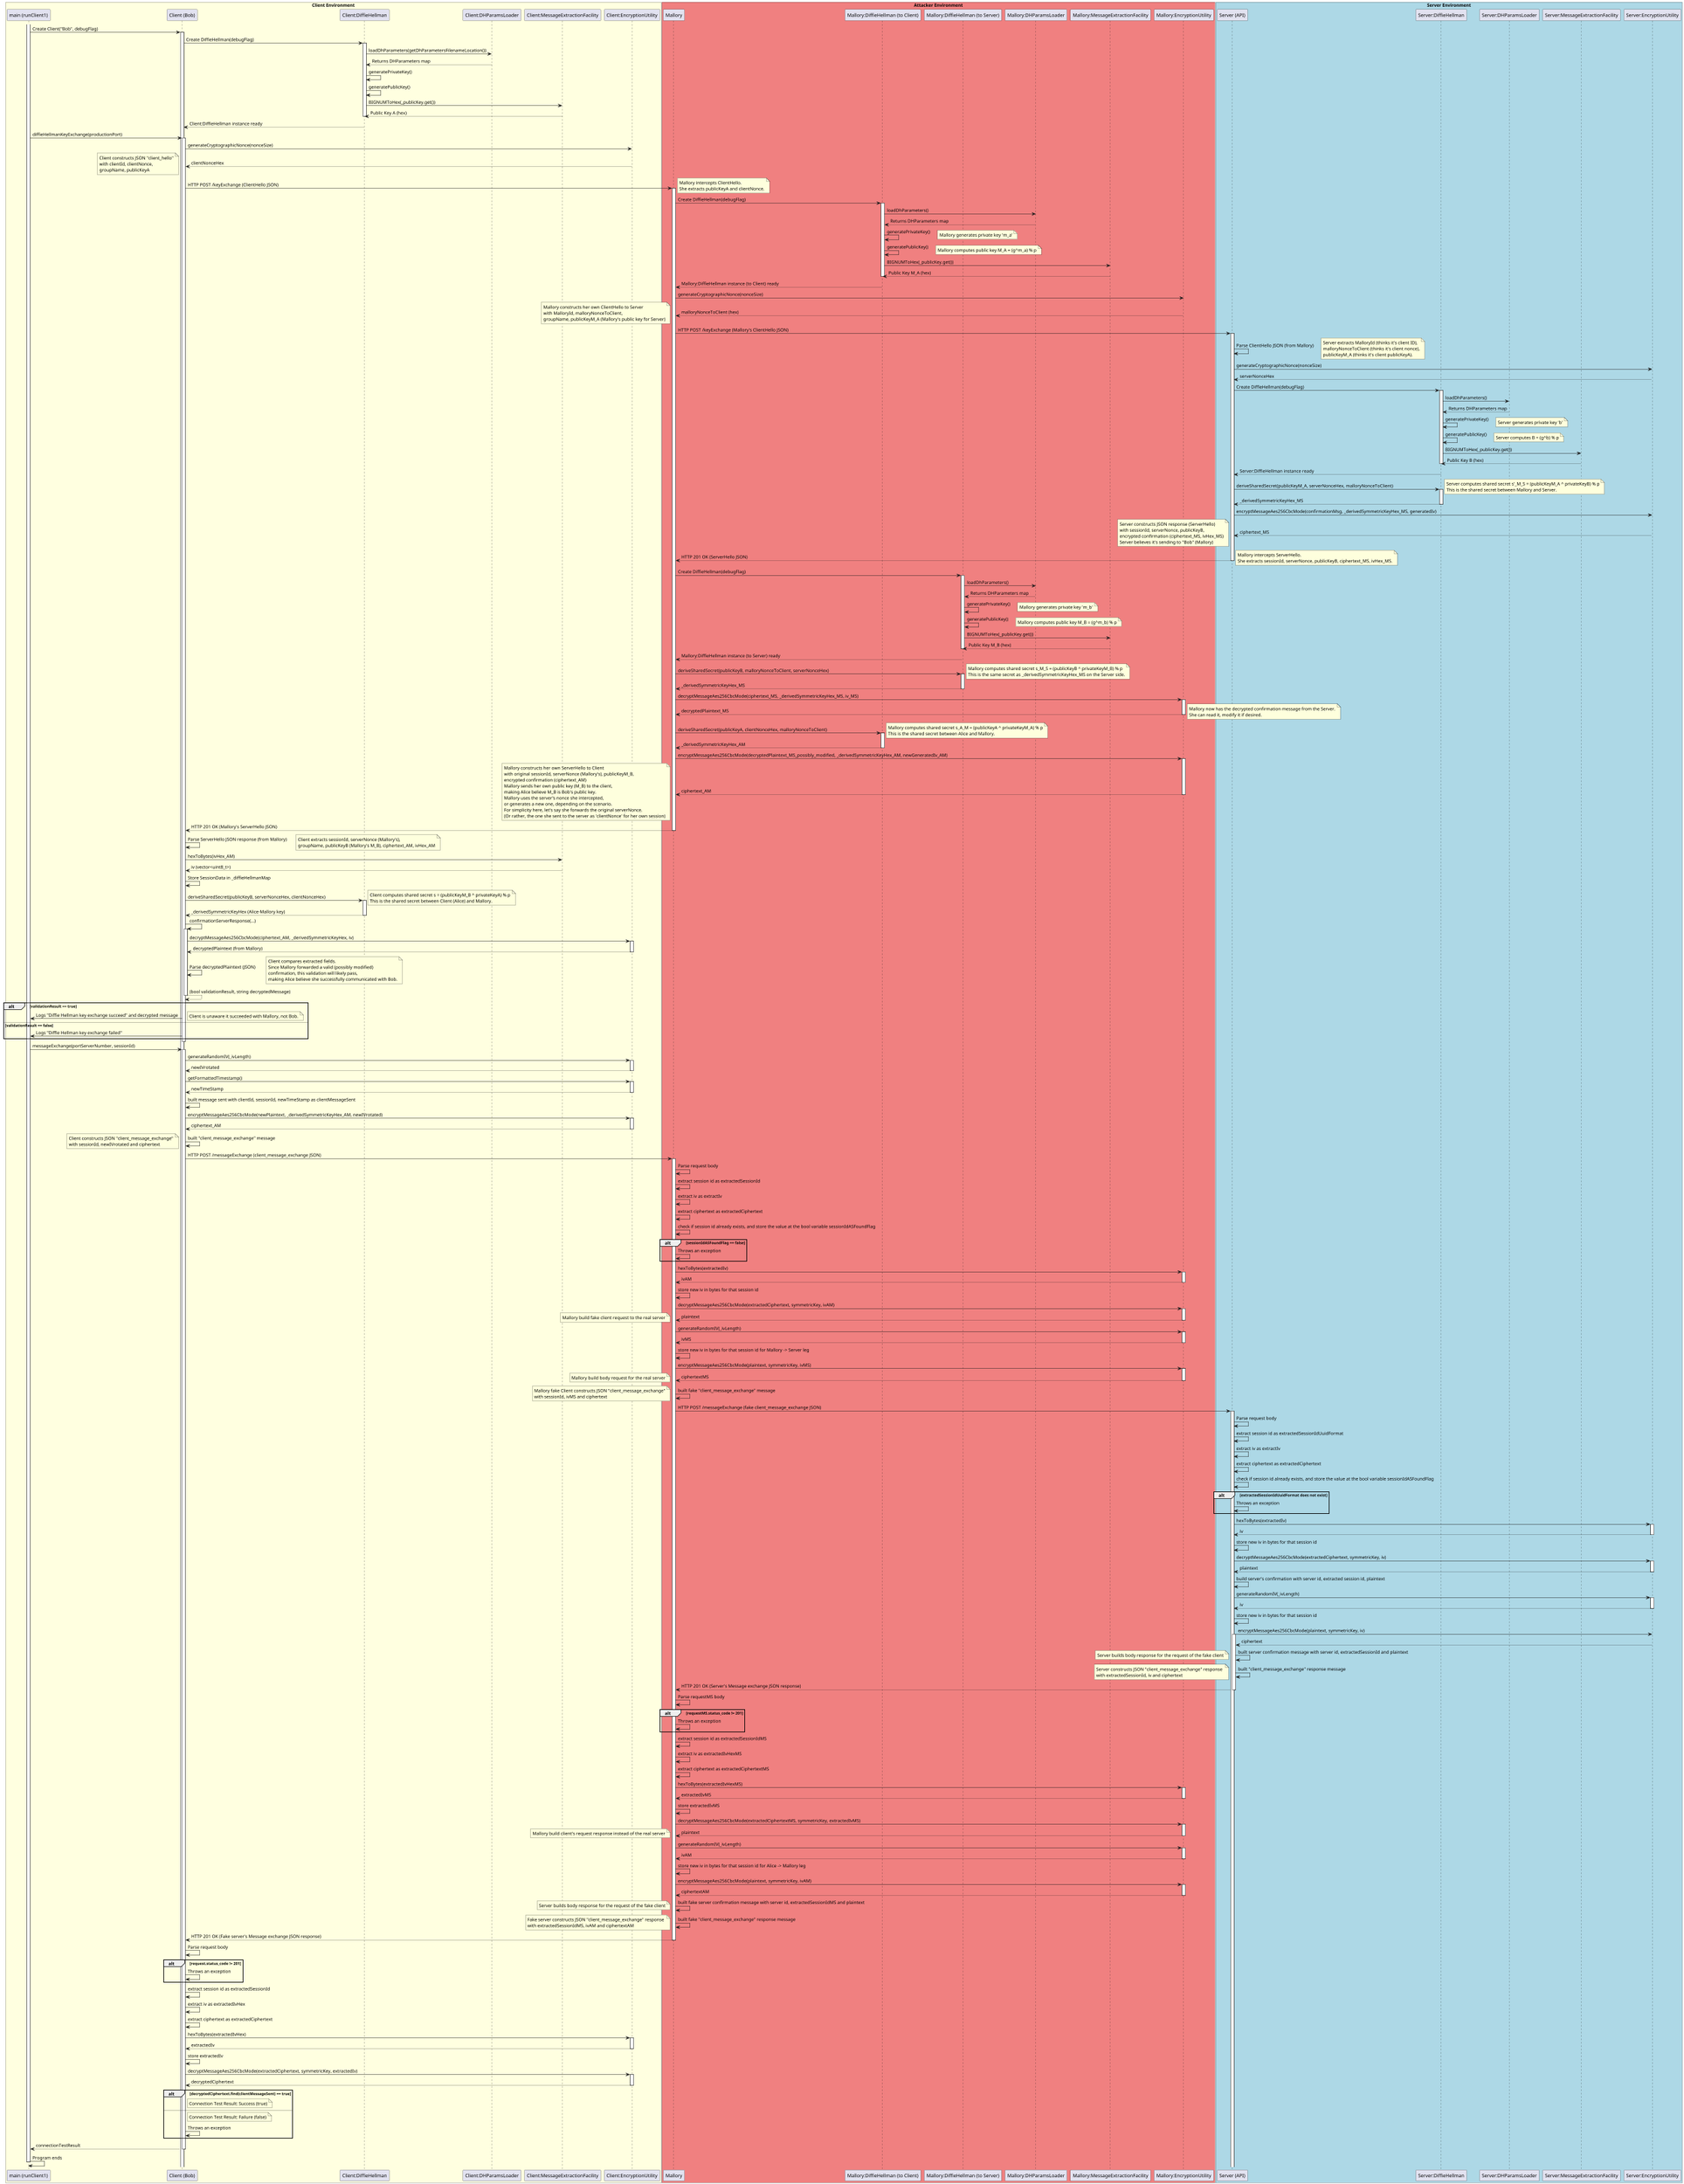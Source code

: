 "@startuml MITM_attack_sequence_diagram"
scale 0.5

box "Client Environment" #LightYellow
    participant "main (runClient1)" as Main
    participant "Client (Bob)" as Client
    participant "Client:DiffieHellman" as ClientDH
    participant "Client:DHParamsLoader" as ClientDHLoader
    participant "Client:MessageExtractionFacility" as ClientMEF
    participant "Client:EncryptionUtility" as ClientEU
end box

box "Attacker Environment" #LightCoral
    participant "Mallory" as Mallory
    participant "Mallory:DiffieHellman (to Client)" as MalloryDHClient
    participant "Mallory:DiffieHellman (to Server)" as MalloryDHServer
    participant "Mallory:DHParamsLoader" as MalloryDHLoader
    participant "Mallory:MessageExtractionFacility" as MalloryMEF
    participant "Mallory:EncryptionUtility" as MalloryEU
end box

box "Server Environment" #LightBlue
    participant "Server (API)" as ServerAPI
    participant "Server:DiffieHellman" as ServerDH
    participant "Server:DHParamsLoader" as ServerDHLoader
    participant "Server:MessageExtractionFacility" as ServerMEF
    participant "Server:EncryptionUtility" as ServerEU
end box

activate Main

Main -> Client : Create Client("Bob", debugFlag)
activate Client

Client -> ClientDH : Create DiffieHellman(debugFlag)
activate ClientDH
    ClientDH -> ClientDHLoader : loadDhParameters(getDhParametersFilenameLocation())
    ClientDHLoader --> ClientDH : Returns DHParameters map
    ClientDH -> ClientDH : generatePrivateKey()
    ClientDH -> ClientDH : generatePublicKey()
    ClientDH -> ClientMEF : BIGNUMToHex(_publicKey.get())
    ClientMEF --> ClientDH : Public Key A (hex)
deactivate ClientDH
ClientDH --> Client : Client:DiffieHellman instance ready

Main -> Client : diffieHellmanKeyExchange(productionPort)
activate Client
    Client -> ClientEU : generateCryptographicNonce(nonceSize)
    ClientEU --> Client : clientNonceHex

    note left
        Client constructs JSON "client_hello"
        with clientId, clientNonce,
        groupName, publicKeyA
    end note

    Client -> Mallory : HTTP POST /keyExchange (ClientHello JSON)
    activate Mallory

        note right
            Mallory intercepts ClientHello.
            She extracts publicKeyA and clientNonce.
        end note

        Mallory -> MalloryDHClient : Create DiffieHellman(debugFlag)
        activate MalloryDHClient
            MalloryDHClient -> MalloryDHLoader : loadDhParameters()
            MalloryDHLoader --> MalloryDHClient : Returns DHParameters map
            MalloryDHClient -> MalloryDHClient : generatePrivateKey()
            note right
                Mallory generates private key 'm_a'
            end note
            MalloryDHClient -> MalloryDHClient : generatePublicKey()
            note right
                Mallory computes public key M_A = (g^m_a) % p
            end note
            MalloryDHClient -> MalloryMEF : BIGNUMToHex(_publicKey.get())
            MalloryMEF --> MalloryDHClient : Public Key M_A (hex)
        deactivate MalloryDHClient
        MalloryDHClient --> Mallory : Mallory:DiffieHellman instance (to Client) ready

        Mallory -> MalloryEU : generateCryptographicNonce(nonceSize)
        MalloryEU --> Mallory : malloryNonceToClient (hex)

        note left
            Mallory constructs her own ClientHello to Server
            with MalloryId, malloryNonceToClient,
            groupName, publicKeyM_A (Mallory's public key for Server)
        end note

        Mallory -> ServerAPI : HTTP POST /keyExchange (Mallory's ClientHello JSON)
        activate ServerAPI

            ServerAPI -> ServerAPI : Parse ClientHello JSON (from Mallory)
            note right
                Server extracts MalloryId (thinks it's client ID),
                malloryNonceToClient (thinks it's client nonce),
                publicKeyM_A (thinks it's client publicKeyA).
            end note

            ServerAPI -> ServerEU : generateCryptographicNonce(nonceSize)
            ServerEU --> ServerAPI : serverNonceHex

            ServerAPI -> ServerDH : Create DiffieHellman(debugFlag)
            activate ServerDH
                ServerDH -> ServerDHLoader : loadDhParameters()
                ServerDHLoader --> ServerDH : Returns DHParameters map
                ServerDH -> ServerDH : generatePrivateKey()
                note right
                    Server generates private key 'b'
                end note
                ServerDH -> ServerDH : generatePublicKey()
                note right
                    Server computes B = (g^b) % p
                end note
                ServerDH -> ServerMEF : BIGNUMToHex(_publicKey.get())
                ServerMEF --> ServerDH : Public Key B (hex)
            deactivate ServerDH
            ServerDH --> ServerAPI : Server:DiffieHellman instance ready


            ServerAPI -> ServerDH : deriveSharedSecret(publicKeyM_A, serverNonceHex, malloryNonceToClient)
            activate ServerDH
                note right
                    Server computes shared secret s'_M_S = (publicKeyM_A ^ privateKeyB) % p
                    This is the shared secret between Mallory and Server.
                end note
                ServerDH --> ServerAPI : _derivedSymmetricKeyHex_MS
            deactivate ServerDH

            ServerAPI -> ServerEU : encryptMessageAes256CbcMode(confirmationMsg, _derivedSymmetricKeyHex_MS, generatedIv)
            ServerEU --> ServerAPI : ciphertext_MS

            note left
                Server constructs JSON response (ServerHello)
                with sessionId, serverNonce, publicKeyB,
                encrypted confirmation (ciphertext_MS, ivHex_MS)
                Server believes it's sending to "Bob" (Mallory)
            end note

            ServerAPI --> Mallory : HTTP 201 OK (ServerHello JSON)
        deactivate ServerAPI

        note right
            Mallory intercepts ServerHello.
            She extracts sessionId, serverNonce, publicKeyB, ciphertext_MS, ivHex_MS.
        end note

        Mallory -> MalloryDHServer : Create DiffieHellman(debugFlag)
        activate MalloryDHServer
            MalloryDHServer -> MalloryDHLoader : loadDhParameters()
            MalloryDHLoader --> MalloryDHServer : Returns DHParameters map
            MalloryDHServer -> MalloryDHServer : generatePrivateKey()
            note right
                Mallory generates private key 'm_b'
            end note
            MalloryDHServer -> MalloryDHServer : generatePublicKey()
            note right
                Mallory computes public key M_B = (g^m_b) % p
            end note
            MalloryDHServer -> MalloryMEF : BIGNUMToHex(_publicKey.get())
            MalloryMEF --> MalloryDHServer : Public Key M_B (hex)
        deactivate MalloryDHServer
        MalloryDHServer --> Mallory : Mallory:DiffieHellman instance (to Server) ready

        Mallory -> MalloryDHServer : deriveSharedSecret(publicKeyB, malloryNonceToClient, serverNonceHex)
        activate MalloryDHServer
            note right
                Mallory computes shared secret s_M_S = (publicKeyB ^ privateKeyM_B) % p
                This is the same secret as _derivedSymmetricKeyHex_MS on the Server side.
            end note
            MalloryDHServer --> Mallory : _derivedSymmetricKeyHex_MS
        deactivate MalloryDHServer

        Mallory -> MalloryEU : decryptMessageAes256CbcMode(ciphertext_MS, _derivedSymmetricKeyHex_MS, iv_MS)
        activate MalloryEU
            MalloryEU --> Mallory : decryptedPlaintext_MS
        deactivate MalloryEU
        note right
            Mallory now has the decrypted confirmation message from the Server.
            She can read it, modify it if desired.
        end note

        Mallory -> MalloryDHClient : deriveSharedSecret(publicKeyA, clientNonceHex, malloryNonceToClient)
        activate MalloryDHClient
            note right
                Mallory computes shared secret s_A_M = (publicKeyA ^ privateKeyM_A) % p
                This is the shared secret between Alice and Mallory.
            end note
            MalloryDHClient --> Mallory : _derivedSymmetricKeyHex_AM
        deactivate MalloryDHClient

        Mallory -> MalloryEU : encryptMessageAes256CbcMode(decryptedPlaintext_MS_possibly_modified, _derivedSymmetricKeyHex_AM, newGeneratedIv_AM)
        activate MalloryEU
            MalloryEU --> Mallory : ciphertext_AM
        deactivate MalloryEU

        note left
            Mallory constructs her own ServerHello to Client
            with original sessionId, serverNonce (Mallory's), publicKeyM_B,
            encrypted confirmation (ciphertext_AM)
            Mallory sends her own public key (M_B) to the client,
            making Alice believe M_B is Bob's public key.
            Mallory uses the server's nonce she intercepted,
            or generates a new one, depending on the scenario.
            For simplicity here, let's say she forwards the original serverNonce.
            (Or rather, the one she sent to the server as 'clientNonce' for her own session)
        end note

        Mallory --> Client : HTTP 201 OK (Mallory's ServerHello JSON)
    deactivate Mallory

    Client -> Client : Parse ServerHello JSON response (from Mallory)
    note right
        Client extracts sessionId, serverNonce (Mallory's),
        groupName, publicKeyB (Mallory's M_B), ciphertext_AM, ivHex_AM
    end note

    Client -> ClientMEF : hexToBytes(ivHex_AM)
    ClientMEF --> Client : iv (vector<uint8_t>)

    Client -> Client : Store SessionData in _diffieHellmanMap
    Client -> ClientDH : deriveSharedSecret(publicKeyB, serverNonceHex, clientNonceHex)
    activate ClientDH
        note right
            Client computes shared secret s = (publicKeyM_B ^ privateKeyA) % p
            This is the shared secret between Client (Alice) and Mallory.
        end note
        ClientDH --> Client : _derivedSymmetricKeyHex (Alice-Mallory key)
    deactivate ClientDH

    Client -> Client : confirmationServerResponse(...)
    activate Client
        Client -> ClientEU : decryptMessageAes256CbcMode(ciphertext_AM, _derivedSymmetricKeyHex, iv)
        activate ClientEU
        ClientEU --> Client : decryptedPlaintext (from Mallory)
        deactivate ClientEU

        Client -> Client : Parse decryptedPlaintext (JSON)
        note right
            Client compares extracted fields.
            Since Mallory forwarded a valid (possibly modified)
            confirmation, this validation will likely pass,
            making Alice believe she successfully communicated with Bob.
        end note
        Client --> Client : (bool validationResult, string decryptedMessage)
    deactivate Client

    alt validationResult == true
        Client -> Main : Logs "Diffie Hellman key exchange succeed" and decrypted message
        note right
            Client is unaware it succeeded with Mallory, not Bob.
        end note
    else validationResult == false
        Client -> Main : Logs "Diffie Hellman key exchange failed"
    end

deactivate Client

Main -> Client : messageExchange(portServerNumber, sessionId)

activate Client
    Client -> ClientEU : generateRandomIV(_ivLength)
    activate ClientEU
        ClientEU --> Client : newIVrotated
    deactivate ClientEU

    Client -> ClientEU : getFormattedTimestamp()
    activate ClientEU
        ClientEU --> Client : newTimeStamp
    deactivate ClientEU

    Client -> Client : built message sent with clientId, sessionId, newTimeStamp as clientMessageSent

    Client -> ClientEU : encryptMessageAes256CbcMode(newPlaintext, _derivedSymmetricKeyHex_AM, newIVrotated)
    activate ClientEU
        ClientEU --> Client : ciphertext_AM
    deactivate ClientEU

    Client -> Client: built "client_message_exchange" message
    note left
        Client constructs JSON "client_message_exchange"
        with sessionId, newIVrotated and ciphertext
    end note

    Client -> Mallory : HTTP POST /messageExchange (client_message_exchange JSON)
    activate Mallory
        Mallory -> Mallory: Parse request body
        Mallory -> Mallory: extract session id as extractedSessionId
        Mallory -> Mallory: extract iv as extractIv
        Mallory -> Mallory: extract ciphertext as extractedCiphertext

        Mallory -> Mallory: check if session id already exists, and store the value at the bool variable sessionIdASFoundFlag
        alt sessionIdASFoundFlag == false
            Mallory -> Mallory: Throws an exception
        end
        
        Mallory -> MalloryEU: hexToBytes(extractedIv)
        activate MalloryEU
            MalloryEU --> Mallory : ivAM
        deactivate MalloryEU
        Mallory -> Mallory: store new iv in bytes for that session id

        Mallory -> MalloryEU: decryptMessageAes256CbcMode(extractedCiphertext, symmetricKey, ivAM)
        activate MalloryEU
            MalloryEU --> Mallory : plaintext
        deactivate MalloryEU
        
        note left
            Mallory build fake client request to the real server
        end note
        Mallory -> MalloryEU: generateRandomIV(_ivLength)
        activate MalloryEU
            MalloryEU --> Mallory : ivMS
        deactivate MalloryEU
        Mallory -> Mallory: store new iv in bytes for that session id for Mallory -> Server leg

        Mallory -> MalloryEU: encryptMessageAes256CbcMode(plaintext, symmetricKey, ivMS)
        activate MalloryEU
            MalloryEU --> Mallory : ciphertextMS
        deactivate MalloryEU
        
        note left
            Mallory build body request for the real server
        end note

        Mallory -> Mallory: built fake "client_message_exchange" message
        note left
            Mallory fake Client constructs JSON "client_message_exchange"
            with sessionId, ivMS and ciphertext
        end note

        Mallory -> ServerAPI : HTTP POST /messageExchange (fake client_message_exchange JSON)
        
        activate ServerAPI
            ServerAPI -> ServerAPI: Parse request body
            ServerAPI -> ServerAPI: extract session id as extractedSessionIdUuidFormat
            ServerAPI -> ServerAPI: extract iv as extractIv
            ServerAPI -> ServerAPI: extract ciphertext as extractedCiphertext

            ServerAPI -> ServerAPI: check if session id already exists, and store the value at the bool variable sessionIdASFoundFlag
            alt extractedSessionIdUuidFormat does not exist
                ServerAPI -> ServerAPI: Throws an exception
            end 

            ServerAPI -> ServerEU: hexToBytes(extractedIv)
            activate ServerEU
                ServerEU --> ServerAPI : iv
            deactivate ServerEU
            ServerAPI -> ServerAPI: store new iv in bytes for that session id

            ServerAPI -> ServerEU: decryptMessageAes256CbcMode(extractedCiphertext, symmetricKey, iv)
            activate ServerEU
                ServerEU --> ServerAPI : plaintext
            deactivate ServerEU

            ServerAPI -> ServerAPI : build server's confirmation with server id, extracted session id, plaintext
            
            ServerAPI -> ServerEU: generateRandomIV(_ivLength)
            activate ServerEU
                ServerEU --> ServerAPI : iv
            deactivate ServerEU
    
            ServerAPI -> ServerAPI: store new iv in bytes for that session id
            
            ServerAPI -> ServerEU: encryptMessageAes256CbcMode(plaintext, symmetricKey, iv)
            activate ServerAPI
                ServerEU --> ServerAPI : ciphertext
            deactivate ServerEU
                  
            ServerAPI -> ServerAPI: built server confirmation message with server id, extractedSessionId and plaintext

            note left
                Server builds body response for the request of the fake client
            end note

            ServerAPI -> ServerAPI: built "client_message_exchange" response message
            note left
                Server constructs JSON "client_message_exchange" response 
                with extractedSessionId, iv and ciphertext
            end note
            
            ServerAPI --> Mallory : HTTP 201 OK (Server's Message exchange JSON response)

        deactivate ServerAPI

        Mallory -> Mallory: Parse requestMS body
        alt requestMS.status_code != 201
            Mallory -> Mallory: Throws an exception
        end

        Mallory -> Mallory: extract session id as extractedSessionIdMS
        Mallory -> Mallory: extract iv as extractedIvHexMS
        Mallory -> Mallory: extract ciphertext as extractedCiphertextMS

        Mallory -> MalloryEU : hexToBytes(extractedIvHexMS)
        activate MalloryEU
            MalloryEU --> Mallory : extractedIvMS
        deactivate MalloryEU
        Mallory -> Mallory : store extractedIvMS

        Mallory -> MalloryEU: decryptMessageAes256CbcMode(extractedCiphertextMS, symmetricKey, extractedIvMS)
        activate MalloryEU
            MalloryEU --> Mallory : plaintext
        deactivate MalloryEU

        note left
            Mallory build client's request response instead of the real server
        end note
        
        Mallory -> MalloryEU: generateRandomIV(_ivLength)
        activate MalloryEU
            MalloryEU --> Mallory : ivAM
        deactivate MalloryEU
        Mallory -> Mallory: store new iv in bytes for that session id for Alice -> Mallory leg

        Mallory -> MalloryEU: encryptMessageAes256CbcMode(plaintext, symmetricKey, ivAM)
        activate MalloryEU
            MalloryEU --> Mallory : ciphertextAM
        deactivate MalloryEU

        Mallory -> Mallory: built fake server confirmation message with server id, extractedSessionIdMS and plaintext

        note left
            Server builds body response for the request of the fake client
        end note

        Mallory -> Mallory: built fake "client_message_exchange" response message
        note left
            Fake server constructs JSON "client_message_exchange" response 
            with extractedSessionIdMS, ivAM and ciphertextAM
        end note

        Mallory --> Client : HTTP 201 OK (Fake server's Message exchange JSON response)
    deactivate Mallory

    Client -> Client: Parse request body
    alt request.status_code != 201
        Client -> Client: Throws an exception
    end

    Client -> Client: extract session id as extractedSessionId
    Client -> Client: extract iv as extractedIvHex
    Client -> Client: extract ciphertext as extractedCiphertext

    Client -> ClientEU : hexToBytes(extractedIvHex)
    activate ClientEU
        ClientEU --> Client : extractedIv
    deactivate ClientEU
    Client -> Client : store extractedIv

    Client -> ClientEU: decryptMessageAes256CbcMode(extractedCiphertext, symmetricKey, extractedIv)
    activate ClientEU
        ClientEU --> Client : decryptedCiphertext
    deactivate ClientEU

    alt decryptedCiphertext.find(clientMessageSent) == true
        Note right of Client: Connection Test Result: Success (true)
    else
        Note right of Client: Connection Test Result: Failure (false)
        Client -> Client: Throws an exception
    end

    Client --> Main : connectionTestResult

deactivate Client

Main -> Main : Program ends
deactivate Main

@enduml